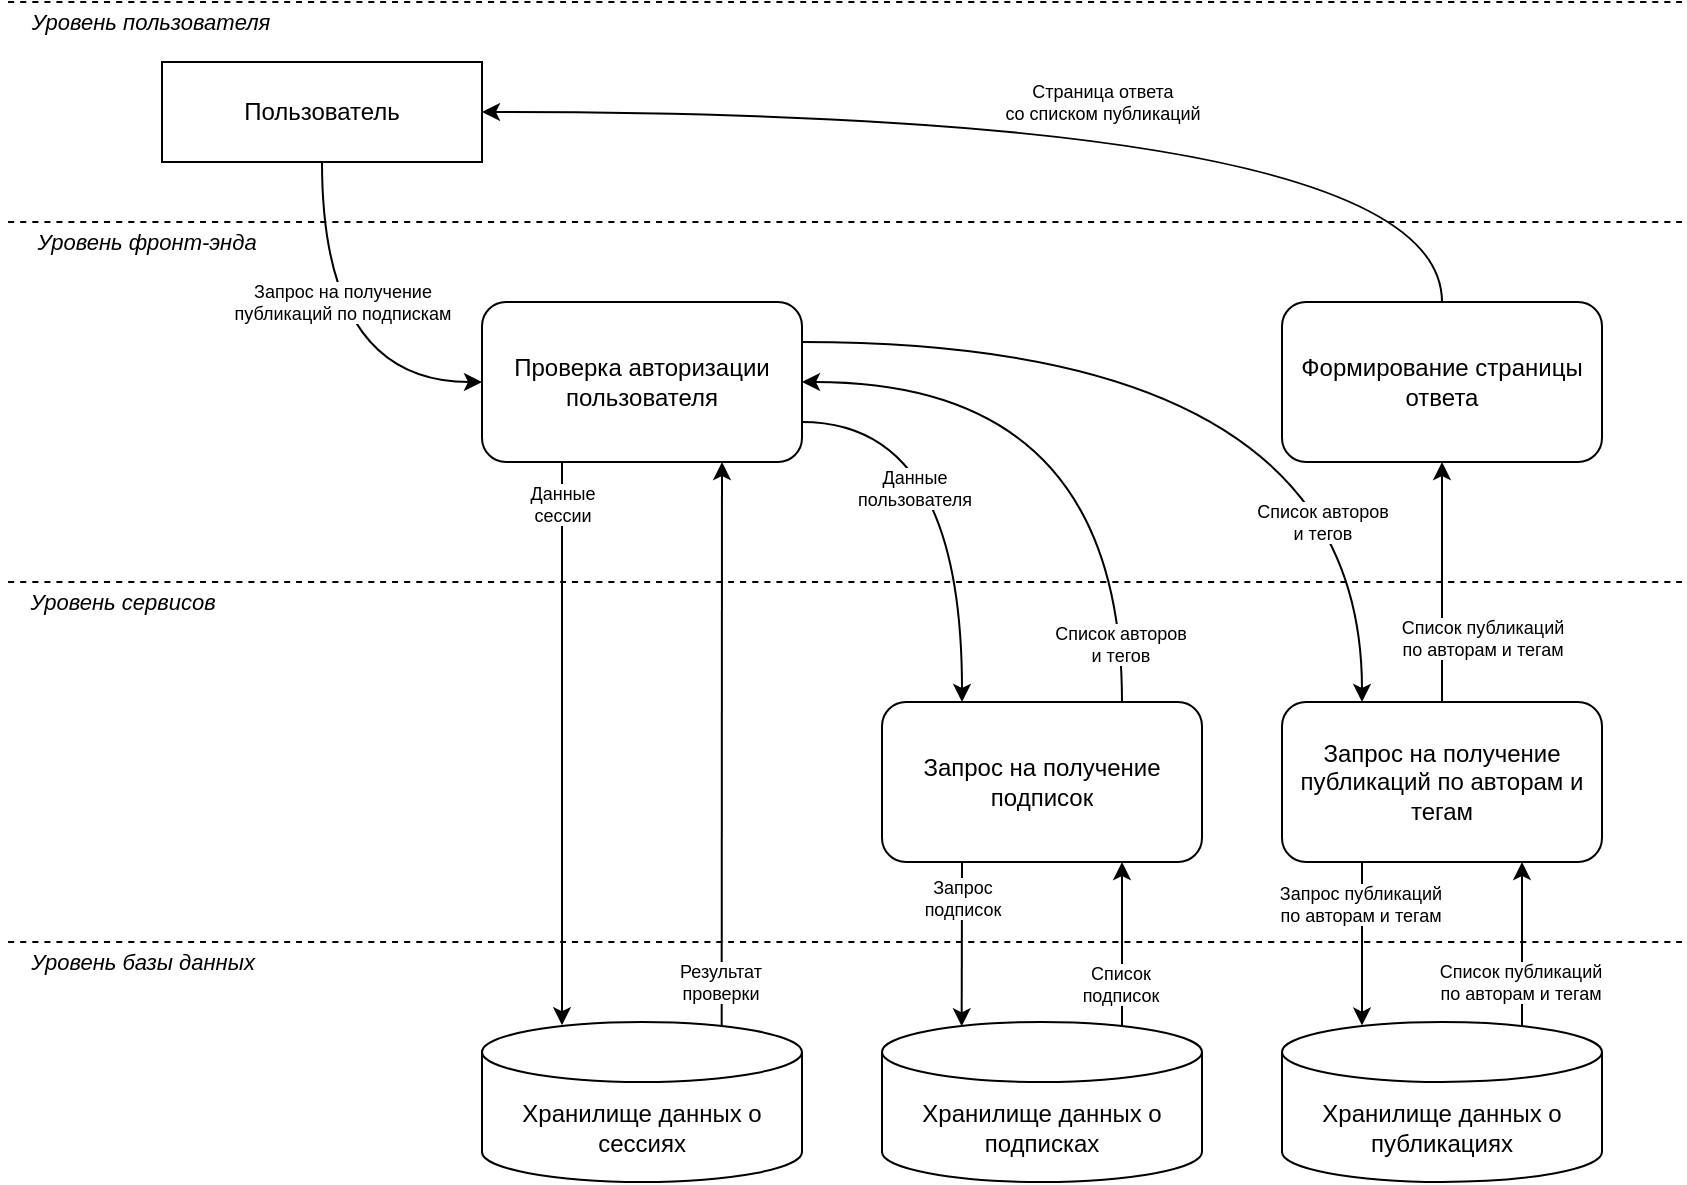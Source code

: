 <mxfile version="17.5.0" type="device"><diagram id="Usd7BMaaq9MaXQAWH9U9" name="Page-1"><mxGraphModel dx="1016" dy="546" grid="1" gridSize="10" guides="1" tooltips="1" connect="1" arrows="1" fold="1" page="1" pageScale="1" pageWidth="827" pageHeight="1169" math="0" shadow="0"><root><mxCell id="0"/><mxCell id="1" parent="0"/><mxCell id="123uwQ8bL8z2Ne8g7sP3-8" style="edgeStyle=orthogonalEdgeStyle;rounded=0;orthogonalLoop=1;jettySize=auto;html=1;entryX=0;entryY=0.5;entryDx=0;entryDy=0;curved=1;" edge="1" parent="1" source="123uwQ8bL8z2Ne8g7sP3-1" target="123uwQ8bL8z2Ne8g7sP3-2"><mxGeometry relative="1" as="geometry"/></mxCell><mxCell id="123uwQ8bL8z2Ne8g7sP3-35" value="&lt;div style=&quot;font-size: 9px;&quot;&gt;Запрос на получение&lt;/div&gt;&lt;div style=&quot;font-size: 9px;&quot;&gt;публикаций по подпискам&lt;br style=&quot;font-size: 9px;&quot;&gt;&lt;/div&gt;" style="edgeLabel;html=1;align=center;verticalAlign=middle;resizable=0;points=[];fontSize=9;" vertex="1" connectable="0" parent="123uwQ8bL8z2Ne8g7sP3-8"><mxGeometry x="-0.084" y="19" relative="1" as="geometry"><mxPoint x="-9" y="-17" as="offset"/></mxGeometry></mxCell><mxCell id="123uwQ8bL8z2Ne8g7sP3-1" value="Пользователь" style="rounded=0;whiteSpace=wrap;html=1;" vertex="1" parent="1"><mxGeometry x="120" y="40" width="160" height="50" as="geometry"/></mxCell><mxCell id="123uwQ8bL8z2Ne8g7sP3-12" style="rounded=0;orthogonalLoop=1;jettySize=auto;html=1;exitX=0.25;exitY=1;exitDx=0;exitDy=0;entryX=0.25;entryY=0.02;entryDx=0;entryDy=0;entryPerimeter=0;" edge="1" parent="1" source="123uwQ8bL8z2Ne8g7sP3-2" target="123uwQ8bL8z2Ne8g7sP3-6"><mxGeometry relative="1" as="geometry"/></mxCell><mxCell id="123uwQ8bL8z2Ne8g7sP3-37" value="&lt;div&gt;Данные&lt;/div&gt;&lt;div&gt;сессии&lt;/div&gt;" style="edgeLabel;html=1;align=center;verticalAlign=middle;resizable=0;points=[];fontSize=9;" vertex="1" connectable="0" parent="123uwQ8bL8z2Ne8g7sP3-12"><mxGeometry x="-0.811" y="5" relative="1" as="geometry"><mxPoint x="-5" y="-6" as="offset"/></mxGeometry></mxCell><mxCell id="123uwQ8bL8z2Ne8g7sP3-20" style="edgeStyle=orthogonalEdgeStyle;rounded=0;orthogonalLoop=1;jettySize=auto;html=1;exitX=1;exitY=0.75;exitDx=0;exitDy=0;entryX=0.25;entryY=0;entryDx=0;entryDy=0;curved=1;" edge="1" parent="1" source="123uwQ8bL8z2Ne8g7sP3-2" target="123uwQ8bL8z2Ne8g7sP3-5"><mxGeometry relative="1" as="geometry"/></mxCell><mxCell id="123uwQ8bL8z2Ne8g7sP3-41" value="&lt;div&gt;Данные&lt;/div&gt;&lt;div&gt;пользователя&lt;br&gt;&lt;/div&gt;" style="edgeLabel;html=1;align=center;verticalAlign=middle;resizable=0;points=[];fontSize=9;" vertex="1" connectable="0" parent="123uwQ8bL8z2Ne8g7sP3-20"><mxGeometry x="0.029" y="-24" relative="1" as="geometry"><mxPoint as="offset"/></mxGeometry></mxCell><mxCell id="123uwQ8bL8z2Ne8g7sP3-22" style="edgeStyle=orthogonalEdgeStyle;curved=1;rounded=0;orthogonalLoop=1;jettySize=auto;html=1;exitX=1;exitY=0.25;exitDx=0;exitDy=0;entryX=0.25;entryY=0;entryDx=0;entryDy=0;" edge="1" parent="1" source="123uwQ8bL8z2Ne8g7sP3-2" target="123uwQ8bL8z2Ne8g7sP3-16"><mxGeometry relative="1" as="geometry"/></mxCell><mxCell id="123uwQ8bL8z2Ne8g7sP3-43" value="&lt;div&gt;Список авторов&lt;/div&gt;&lt;div&gt;и тегов&lt;br&gt;&lt;/div&gt;" style="edgeLabel;html=1;align=center;verticalAlign=middle;resizable=0;points=[];fontSize=9;" vertex="1" connectable="0" parent="123uwQ8bL8z2Ne8g7sP3-22"><mxGeometry x="-0.276" y="-24" relative="1" as="geometry"><mxPoint x="93" y="66" as="offset"/></mxGeometry></mxCell><mxCell id="123uwQ8bL8z2Ne8g7sP3-2" value="Проверка авторизации пользователя" style="rounded=1;whiteSpace=wrap;html=1;" vertex="1" parent="1"><mxGeometry x="280" y="160" width="160" height="80" as="geometry"/></mxCell><mxCell id="123uwQ8bL8z2Ne8g7sP3-15" style="edgeStyle=none;rounded=0;orthogonalLoop=1;jettySize=auto;html=1;exitX=0.75;exitY=0.024;exitDx=0;exitDy=0;exitPerimeter=0;entryX=0.75;entryY=1;entryDx=0;entryDy=0;" edge="1" parent="1" source="123uwQ8bL8z2Ne8g7sP3-3" target="123uwQ8bL8z2Ne8g7sP3-5"><mxGeometry relative="1" as="geometry"/></mxCell><mxCell id="123uwQ8bL8z2Ne8g7sP3-40" value="&lt;div&gt;Список&lt;/div&gt;&lt;div&gt;подписок&lt;/div&gt;" style="edgeLabel;html=1;align=center;verticalAlign=middle;resizable=0;points=[];fontSize=9;" vertex="1" connectable="0" parent="123uwQ8bL8z2Ne8g7sP3-15"><mxGeometry x="-0.486" y="1" relative="1" as="geometry"><mxPoint as="offset"/></mxGeometry></mxCell><mxCell id="123uwQ8bL8z2Ne8g7sP3-3" value="Хранилище данных о подписках" style="shape=cylinder3;whiteSpace=wrap;html=1;boundedLbl=1;backgroundOutline=1;size=15;" vertex="1" parent="1"><mxGeometry x="480" y="520" width="160" height="80" as="geometry"/></mxCell><mxCell id="123uwQ8bL8z2Ne8g7sP3-9" style="edgeStyle=orthogonalEdgeStyle;curved=1;rounded=0;orthogonalLoop=1;jettySize=auto;html=1;entryX=1;entryY=0.5;entryDx=0;entryDy=0;exitX=0.5;exitY=0;exitDx=0;exitDy=0;" edge="1" parent="1" source="123uwQ8bL8z2Ne8g7sP3-4" target="123uwQ8bL8z2Ne8g7sP3-1"><mxGeometry relative="1" as="geometry"/></mxCell><mxCell id="123uwQ8bL8z2Ne8g7sP3-36" value="&lt;div&gt;Страница ответа&lt;/div&gt;&lt;div&gt;со списком публикаций&lt;br&gt;&lt;/div&gt;" style="edgeLabel;html=1;align=center;verticalAlign=middle;resizable=0;points=[];fontSize=9;" vertex="1" connectable="0" parent="123uwQ8bL8z2Ne8g7sP3-9"><mxGeometry x="-0.188" y="20" relative="1" as="geometry"><mxPoint x="-32" y="-25" as="offset"/></mxGeometry></mxCell><mxCell id="123uwQ8bL8z2Ne8g7sP3-4" value="Формирование страницы ответа" style="rounded=1;whiteSpace=wrap;html=1;" vertex="1" parent="1"><mxGeometry x="680" y="160" width="160" height="80" as="geometry"/></mxCell><mxCell id="123uwQ8bL8z2Ne8g7sP3-14" style="edgeStyle=none;rounded=0;orthogonalLoop=1;jettySize=auto;html=1;exitX=0.25;exitY=1;exitDx=0;exitDy=0;entryX=0.249;entryY=0.027;entryDx=0;entryDy=0;entryPerimeter=0;" edge="1" parent="1" source="123uwQ8bL8z2Ne8g7sP3-5" target="123uwQ8bL8z2Ne8g7sP3-3"><mxGeometry relative="1" as="geometry"/></mxCell><mxCell id="123uwQ8bL8z2Ne8g7sP3-39" value="&lt;div&gt;Запрос&lt;/div&gt;&lt;div&gt;подписок&lt;br&gt;&lt;/div&gt;" style="edgeLabel;html=1;align=center;verticalAlign=middle;resizable=0;points=[];fontSize=9;" vertex="1" connectable="0" parent="123uwQ8bL8z2Ne8g7sP3-14"><mxGeometry x="-0.577" relative="1" as="geometry"><mxPoint as="offset"/></mxGeometry></mxCell><mxCell id="123uwQ8bL8z2Ne8g7sP3-21" style="edgeStyle=orthogonalEdgeStyle;curved=1;rounded=0;orthogonalLoop=1;jettySize=auto;html=1;exitX=0.75;exitY=0;exitDx=0;exitDy=0;entryX=1;entryY=0.5;entryDx=0;entryDy=0;" edge="1" parent="1" source="123uwQ8bL8z2Ne8g7sP3-5" target="123uwQ8bL8z2Ne8g7sP3-2"><mxGeometry relative="1" as="geometry"/></mxCell><mxCell id="123uwQ8bL8z2Ne8g7sP3-42" value="&lt;div&gt;Список авторов&lt;/div&gt;&lt;div&gt;и тегов&lt;br&gt;&lt;/div&gt;" style="edgeLabel;html=1;align=center;verticalAlign=middle;resizable=0;points=[];fontSize=9;" vertex="1" connectable="0" parent="123uwQ8bL8z2Ne8g7sP3-21"><mxGeometry x="-0.822" y="1" relative="1" as="geometry"><mxPoint y="-1" as="offset"/></mxGeometry></mxCell><mxCell id="123uwQ8bL8z2Ne8g7sP3-5" value="Запрос на получение подписок" style="rounded=1;whiteSpace=wrap;html=1;" vertex="1" parent="1"><mxGeometry x="480" y="360" width="160" height="80" as="geometry"/></mxCell><mxCell id="123uwQ8bL8z2Ne8g7sP3-13" style="edgeStyle=none;rounded=0;orthogonalLoop=1;jettySize=auto;html=1;exitX=0.749;exitY=0.025;exitDx=0;exitDy=0;exitPerimeter=0;entryX=0.75;entryY=1;entryDx=0;entryDy=0;" edge="1" parent="1" source="123uwQ8bL8z2Ne8g7sP3-6" target="123uwQ8bL8z2Ne8g7sP3-2"><mxGeometry relative="1" as="geometry"/></mxCell><mxCell id="123uwQ8bL8z2Ne8g7sP3-38" value="&lt;div&gt;Результат&lt;/div&gt;&lt;div&gt;проверки&lt;br&gt;&lt;/div&gt;" style="edgeLabel;html=1;align=center;verticalAlign=middle;resizable=0;points=[];fontSize=9;" vertex="1" connectable="0" parent="123uwQ8bL8z2Ne8g7sP3-13"><mxGeometry x="-0.816" y="1" relative="1" as="geometry"><mxPoint y="4" as="offset"/></mxGeometry></mxCell><mxCell id="123uwQ8bL8z2Ne8g7sP3-6" value="Хранилище данных о сессиях" style="shape=cylinder3;whiteSpace=wrap;html=1;boundedLbl=1;backgroundOutline=1;size=15;" vertex="1" parent="1"><mxGeometry x="280" y="520" width="160" height="80" as="geometry"/></mxCell><mxCell id="123uwQ8bL8z2Ne8g7sP3-18" style="edgeStyle=none;rounded=0;orthogonalLoop=1;jettySize=auto;html=1;exitX=0.75;exitY=0.025;exitDx=0;exitDy=0;exitPerimeter=0;entryX=0.75;entryY=1;entryDx=0;entryDy=0;" edge="1" parent="1" source="123uwQ8bL8z2Ne8g7sP3-7" target="123uwQ8bL8z2Ne8g7sP3-16"><mxGeometry relative="1" as="geometry"/></mxCell><mxCell id="123uwQ8bL8z2Ne8g7sP3-46" value="&lt;div&gt;Список публикаций&lt;/div&gt;&lt;div&gt;по авторам и тегам&lt;br&gt;&lt;/div&gt;" style="edgeLabel;html=1;align=center;verticalAlign=middle;resizable=0;points=[];fontSize=9;" vertex="1" connectable="0" parent="123uwQ8bL8z2Ne8g7sP3-18"><mxGeometry x="-0.588" y="1" relative="1" as="geometry"><mxPoint y="-5" as="offset"/></mxGeometry></mxCell><mxCell id="123uwQ8bL8z2Ne8g7sP3-7" value="Хранилище данных о публикациях" style="shape=cylinder3;whiteSpace=wrap;html=1;boundedLbl=1;backgroundOutline=1;size=15;" vertex="1" parent="1"><mxGeometry x="680" y="520" width="160" height="80" as="geometry"/></mxCell><mxCell id="123uwQ8bL8z2Ne8g7sP3-17" style="edgeStyle=none;rounded=0;orthogonalLoop=1;jettySize=auto;html=1;exitX=0.25;exitY=1;exitDx=0;exitDy=0;entryX=0.25;entryY=0.022;entryDx=0;entryDy=0;entryPerimeter=0;" edge="1" parent="1" source="123uwQ8bL8z2Ne8g7sP3-16" target="123uwQ8bL8z2Ne8g7sP3-7"><mxGeometry relative="1" as="geometry"/></mxCell><mxCell id="123uwQ8bL8z2Ne8g7sP3-45" value="&lt;div&gt;Запрос публикаций&lt;/div&gt;&lt;div&gt;по авторам и тегам&lt;br&gt;&lt;/div&gt;" style="edgeLabel;html=1;align=center;verticalAlign=middle;resizable=0;points=[];fontSize=9;" vertex="1" connectable="0" parent="123uwQ8bL8z2Ne8g7sP3-17"><mxGeometry x="-0.743" y="-1" relative="1" as="geometry"><mxPoint y="10" as="offset"/></mxGeometry></mxCell><mxCell id="123uwQ8bL8z2Ne8g7sP3-19" style="edgeStyle=none;rounded=0;orthogonalLoop=1;jettySize=auto;html=1;entryX=0.5;entryY=1;entryDx=0;entryDy=0;" edge="1" parent="1" source="123uwQ8bL8z2Ne8g7sP3-16" target="123uwQ8bL8z2Ne8g7sP3-4"><mxGeometry relative="1" as="geometry"/></mxCell><mxCell id="123uwQ8bL8z2Ne8g7sP3-44" value="&lt;div&gt;Список публикаций&lt;/div&gt;&lt;div&gt;по авторам и тегам&lt;br&gt;&lt;/div&gt;" style="edgeLabel;html=1;align=center;verticalAlign=middle;resizable=0;points=[];fontSize=9;" vertex="1" connectable="0" parent="123uwQ8bL8z2Ne8g7sP3-19"><mxGeometry x="-0.46" y="1" relative="1" as="geometry"><mxPoint x="21" as="offset"/></mxGeometry></mxCell><mxCell id="123uwQ8bL8z2Ne8g7sP3-16" value="Запрос на получение публикаций по авторам и тегам" style="rounded=1;whiteSpace=wrap;html=1;" vertex="1" parent="1"><mxGeometry x="680" y="360" width="160" height="80" as="geometry"/></mxCell><mxCell id="123uwQ8bL8z2Ne8g7sP3-23" value="" style="endArrow=none;dashed=1;html=1;rounded=0;curved=1;" edge="1" parent="1"><mxGeometry width="50" height="50" relative="1" as="geometry"><mxPoint x="880" y="10" as="sourcePoint"/><mxPoint x="40" y="10" as="targetPoint"/></mxGeometry></mxCell><mxCell id="123uwQ8bL8z2Ne8g7sP3-29" value="Уровень пользователя" style="edgeLabel;html=1;align=center;verticalAlign=middle;resizable=0;points=[];fontStyle=2" vertex="1" connectable="0" parent="123uwQ8bL8z2Ne8g7sP3-23"><mxGeometry x="0.896" y="-2" relative="1" as="geometry"><mxPoint x="30" y="12" as="offset"/></mxGeometry></mxCell><mxCell id="123uwQ8bL8z2Ne8g7sP3-25" value="" style="endArrow=none;dashed=1;html=1;rounded=0;curved=1;" edge="1" parent="1"><mxGeometry width="50" height="50" relative="1" as="geometry"><mxPoint x="880" y="300" as="sourcePoint"/><mxPoint x="40" y="300" as="targetPoint"/></mxGeometry></mxCell><mxCell id="123uwQ8bL8z2Ne8g7sP3-33" value="Уровень сервисов" style="edgeLabel;html=1;align=center;verticalAlign=middle;resizable=0;points=[];fontStyle=2" vertex="1" connectable="0" parent="123uwQ8bL8z2Ne8g7sP3-25"><mxGeometry x="0.931" y="1" relative="1" as="geometry"><mxPoint x="31" y="9" as="offset"/></mxGeometry></mxCell><mxCell id="123uwQ8bL8z2Ne8g7sP3-26" value="" style="endArrow=none;dashed=1;html=1;rounded=0;curved=1;" edge="1" parent="1"><mxGeometry width="50" height="50" relative="1" as="geometry"><mxPoint x="880" y="120" as="sourcePoint"/><mxPoint x="40" y="120" as="targetPoint"/></mxGeometry></mxCell><mxCell id="123uwQ8bL8z2Ne8g7sP3-32" value="&lt;div&gt;Уровень фронт-энда&lt;/div&gt;" style="edgeLabel;html=1;align=center;verticalAlign=middle;resizable=0;points=[];fontStyle=2" vertex="1" connectable="0" parent="123uwQ8bL8z2Ne8g7sP3-26"><mxGeometry x="0.946" relative="1" as="geometry"><mxPoint x="49" y="10" as="offset"/></mxGeometry></mxCell><mxCell id="123uwQ8bL8z2Ne8g7sP3-27" value="" style="endArrow=none;dashed=1;html=1;rounded=0;curved=1;" edge="1" parent="1"><mxGeometry width="50" height="50" relative="1" as="geometry"><mxPoint x="880" y="480" as="sourcePoint"/><mxPoint x="40" y="480" as="targetPoint"/></mxGeometry></mxCell><mxCell id="123uwQ8bL8z2Ne8g7sP3-34" value="Уровень базы данных" style="edgeLabel;html=1;align=center;verticalAlign=middle;resizable=0;points=[];fontStyle=2" vertex="1" connectable="0" parent="123uwQ8bL8z2Ne8g7sP3-27"><mxGeometry x="0.894" y="1" relative="1" as="geometry"><mxPoint x="25" y="9" as="offset"/></mxGeometry></mxCell></root></mxGraphModel></diagram></mxfile>
